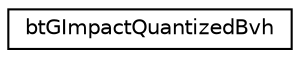 digraph "Graphical Class Hierarchy"
{
  edge [fontname="Helvetica",fontsize="10",labelfontname="Helvetica",labelfontsize="10"];
  node [fontname="Helvetica",fontsize="10",shape=record];
  rankdir="LR";
  Node1 [label="btGImpactQuantizedBvh",height=0.2,width=0.4,color="black", fillcolor="white", style="filled",URL="$classbt_g_impact_quantized_bvh.html",tooltip="Structure for containing Boxes. "];
}
